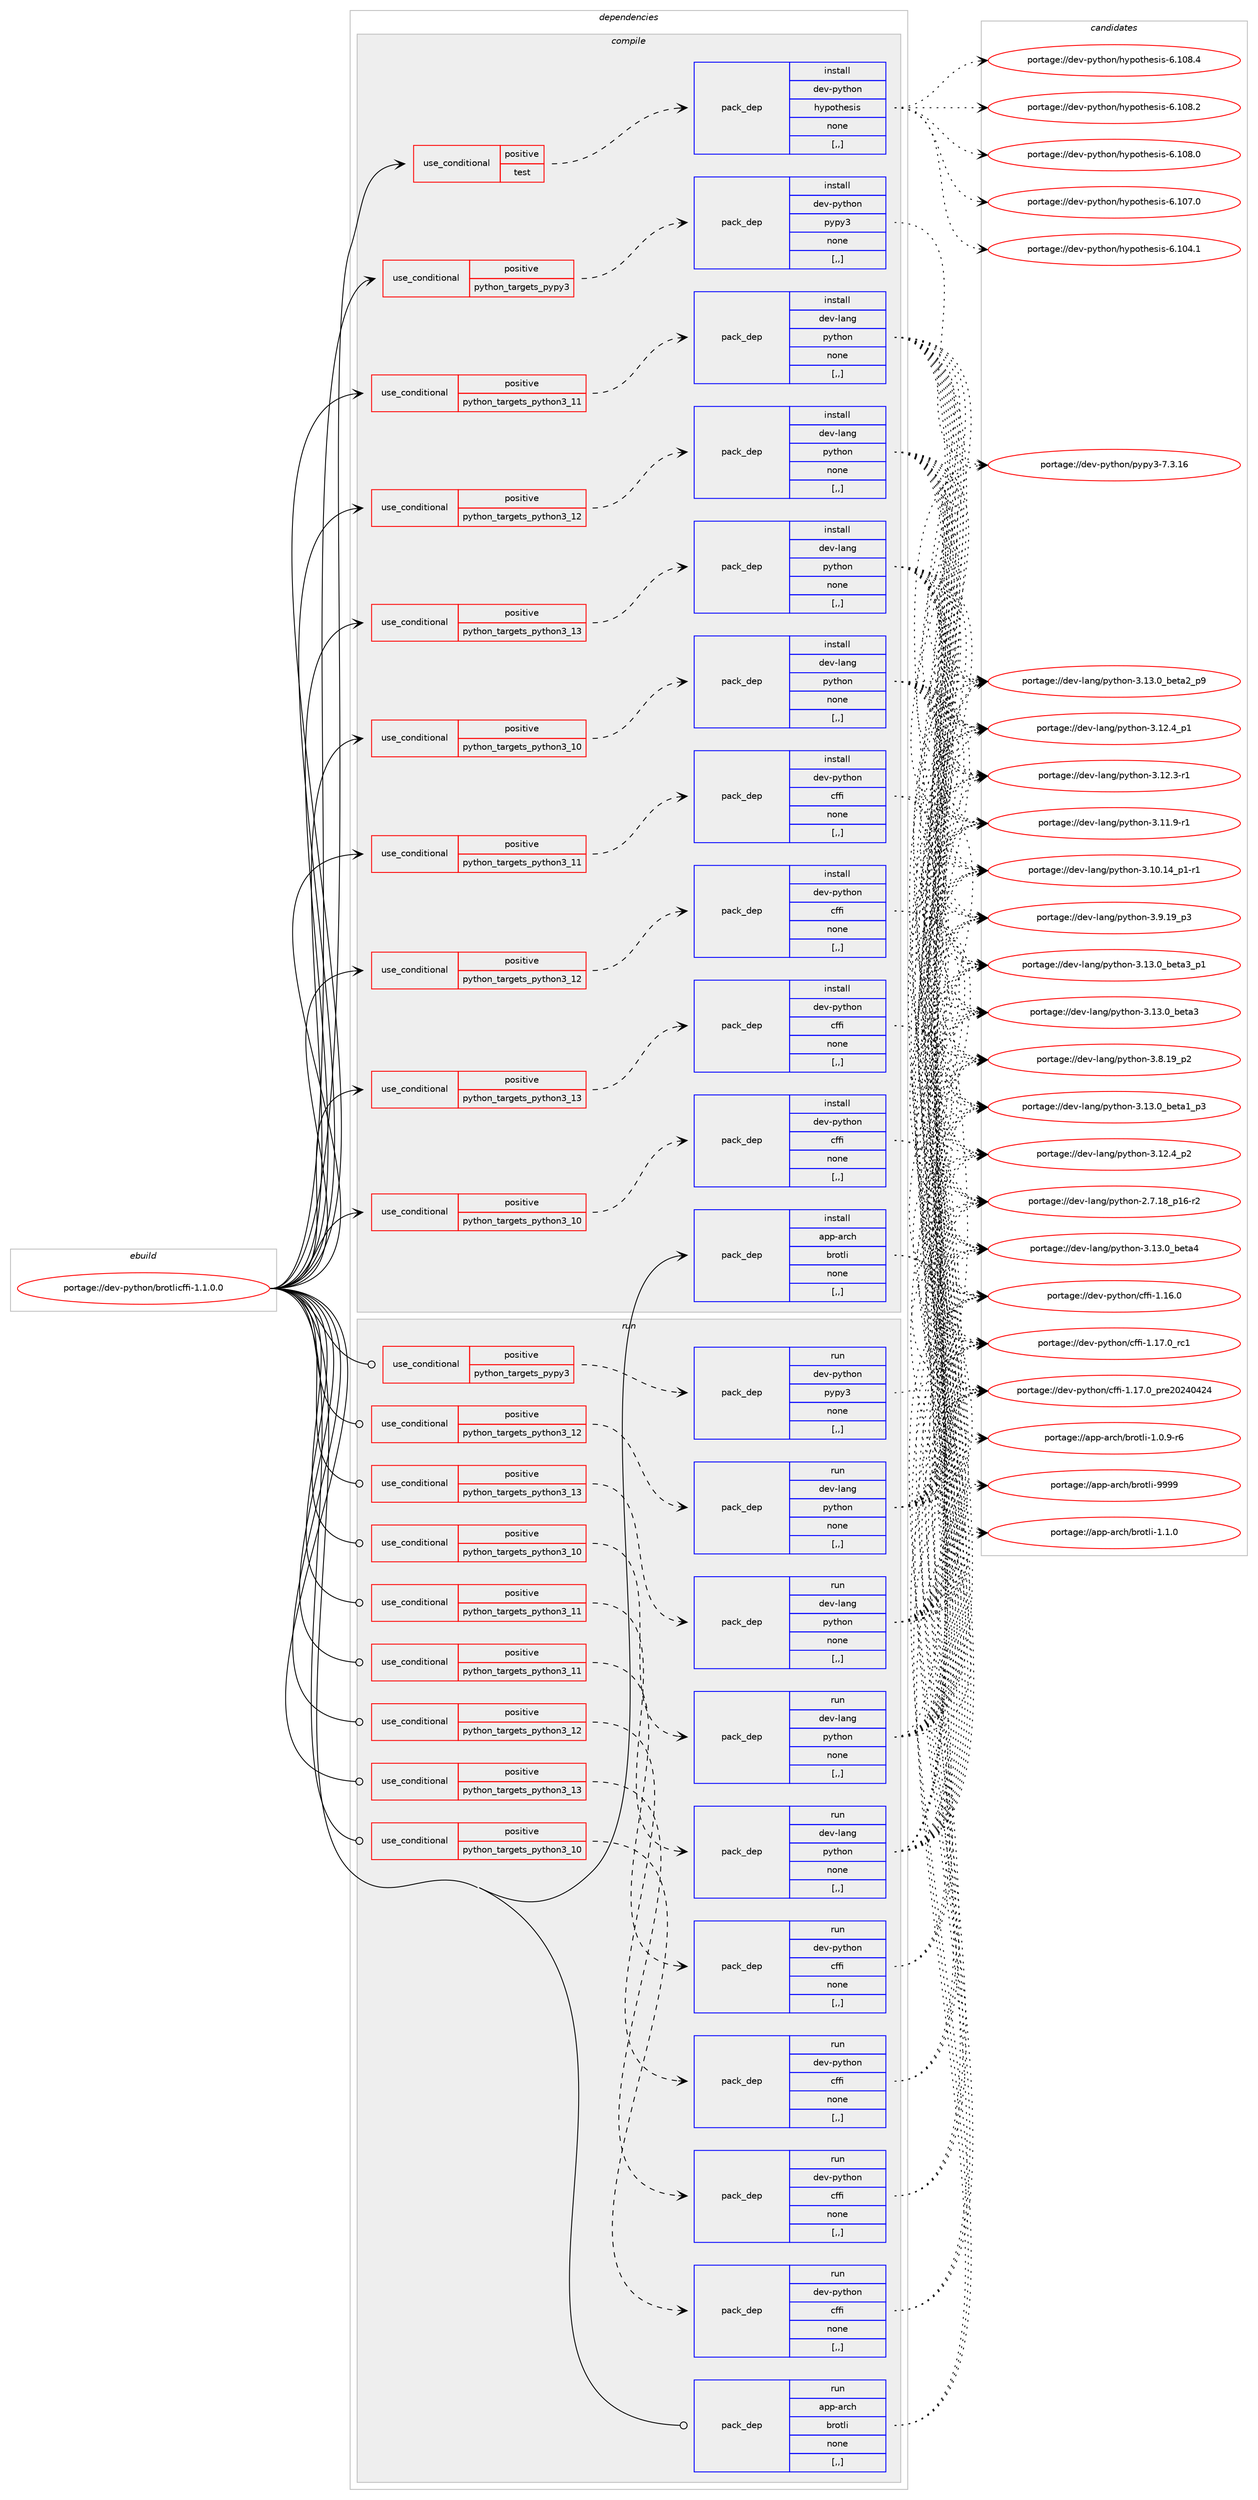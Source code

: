 digraph prolog {

# *************
# Graph options
# *************

newrank=true;
concentrate=true;
compound=true;
graph [rankdir=LR,fontname=Helvetica,fontsize=10,ranksep=1.5];#, ranksep=2.5, nodesep=0.2];
edge  [arrowhead=vee];
node  [fontname=Helvetica,fontsize=10];

# **********
# The ebuild
# **********

subgraph cluster_leftcol {
color=gray;
label=<<i>ebuild</i>>;
id [label="portage://dev-python/brotlicffi-1.1.0.0", color=red, width=4, href="../dev-python/brotlicffi-1.1.0.0.svg"];
}

# ****************
# The dependencies
# ****************

subgraph cluster_midcol {
color=gray;
label=<<i>dependencies</i>>;
subgraph cluster_compile {
fillcolor="#eeeeee";
style=filled;
label=<<i>compile</i>>;
subgraph cond31658 {
dependency143609 [label=<<TABLE BORDER="0" CELLBORDER="1" CELLSPACING="0" CELLPADDING="4"><TR><TD ROWSPAN="3" CELLPADDING="10">use_conditional</TD></TR><TR><TD>positive</TD></TR><TR><TD>python_targets_pypy3</TD></TR></TABLE>>, shape=none, color=red];
subgraph pack110704 {
dependency143610 [label=<<TABLE BORDER="0" CELLBORDER="1" CELLSPACING="0" CELLPADDING="4" WIDTH="220"><TR><TD ROWSPAN="6" CELLPADDING="30">pack_dep</TD></TR><TR><TD WIDTH="110">install</TD></TR><TR><TD>dev-python</TD></TR><TR><TD>pypy3</TD></TR><TR><TD>none</TD></TR><TR><TD>[,,]</TD></TR></TABLE>>, shape=none, color=blue];
}
dependency143609:e -> dependency143610:w [weight=20,style="dashed",arrowhead="vee"];
}
id:e -> dependency143609:w [weight=20,style="solid",arrowhead="vee"];
subgraph cond31659 {
dependency143611 [label=<<TABLE BORDER="0" CELLBORDER="1" CELLSPACING="0" CELLPADDING="4"><TR><TD ROWSPAN="3" CELLPADDING="10">use_conditional</TD></TR><TR><TD>positive</TD></TR><TR><TD>python_targets_python3_10</TD></TR></TABLE>>, shape=none, color=red];
subgraph pack110705 {
dependency143612 [label=<<TABLE BORDER="0" CELLBORDER="1" CELLSPACING="0" CELLPADDING="4" WIDTH="220"><TR><TD ROWSPAN="6" CELLPADDING="30">pack_dep</TD></TR><TR><TD WIDTH="110">install</TD></TR><TR><TD>dev-lang</TD></TR><TR><TD>python</TD></TR><TR><TD>none</TD></TR><TR><TD>[,,]</TD></TR></TABLE>>, shape=none, color=blue];
}
dependency143611:e -> dependency143612:w [weight=20,style="dashed",arrowhead="vee"];
}
id:e -> dependency143611:w [weight=20,style="solid",arrowhead="vee"];
subgraph cond31660 {
dependency143613 [label=<<TABLE BORDER="0" CELLBORDER="1" CELLSPACING="0" CELLPADDING="4"><TR><TD ROWSPAN="3" CELLPADDING="10">use_conditional</TD></TR><TR><TD>positive</TD></TR><TR><TD>python_targets_python3_10</TD></TR></TABLE>>, shape=none, color=red];
subgraph pack110706 {
dependency143614 [label=<<TABLE BORDER="0" CELLBORDER="1" CELLSPACING="0" CELLPADDING="4" WIDTH="220"><TR><TD ROWSPAN="6" CELLPADDING="30">pack_dep</TD></TR><TR><TD WIDTH="110">install</TD></TR><TR><TD>dev-python</TD></TR><TR><TD>cffi</TD></TR><TR><TD>none</TD></TR><TR><TD>[,,]</TD></TR></TABLE>>, shape=none, color=blue];
}
dependency143613:e -> dependency143614:w [weight=20,style="dashed",arrowhead="vee"];
}
id:e -> dependency143613:w [weight=20,style="solid",arrowhead="vee"];
subgraph cond31661 {
dependency143615 [label=<<TABLE BORDER="0" CELLBORDER="1" CELLSPACING="0" CELLPADDING="4"><TR><TD ROWSPAN="3" CELLPADDING="10">use_conditional</TD></TR><TR><TD>positive</TD></TR><TR><TD>python_targets_python3_11</TD></TR></TABLE>>, shape=none, color=red];
subgraph pack110707 {
dependency143616 [label=<<TABLE BORDER="0" CELLBORDER="1" CELLSPACING="0" CELLPADDING="4" WIDTH="220"><TR><TD ROWSPAN="6" CELLPADDING="30">pack_dep</TD></TR><TR><TD WIDTH="110">install</TD></TR><TR><TD>dev-lang</TD></TR><TR><TD>python</TD></TR><TR><TD>none</TD></TR><TR><TD>[,,]</TD></TR></TABLE>>, shape=none, color=blue];
}
dependency143615:e -> dependency143616:w [weight=20,style="dashed",arrowhead="vee"];
}
id:e -> dependency143615:w [weight=20,style="solid",arrowhead="vee"];
subgraph cond31662 {
dependency143617 [label=<<TABLE BORDER="0" CELLBORDER="1" CELLSPACING="0" CELLPADDING="4"><TR><TD ROWSPAN="3" CELLPADDING="10">use_conditional</TD></TR><TR><TD>positive</TD></TR><TR><TD>python_targets_python3_11</TD></TR></TABLE>>, shape=none, color=red];
subgraph pack110708 {
dependency143618 [label=<<TABLE BORDER="0" CELLBORDER="1" CELLSPACING="0" CELLPADDING="4" WIDTH="220"><TR><TD ROWSPAN="6" CELLPADDING="30">pack_dep</TD></TR><TR><TD WIDTH="110">install</TD></TR><TR><TD>dev-python</TD></TR><TR><TD>cffi</TD></TR><TR><TD>none</TD></TR><TR><TD>[,,]</TD></TR></TABLE>>, shape=none, color=blue];
}
dependency143617:e -> dependency143618:w [weight=20,style="dashed",arrowhead="vee"];
}
id:e -> dependency143617:w [weight=20,style="solid",arrowhead="vee"];
subgraph cond31663 {
dependency143619 [label=<<TABLE BORDER="0" CELLBORDER="1" CELLSPACING="0" CELLPADDING="4"><TR><TD ROWSPAN="3" CELLPADDING="10">use_conditional</TD></TR><TR><TD>positive</TD></TR><TR><TD>python_targets_python3_12</TD></TR></TABLE>>, shape=none, color=red];
subgraph pack110709 {
dependency143620 [label=<<TABLE BORDER="0" CELLBORDER="1" CELLSPACING="0" CELLPADDING="4" WIDTH="220"><TR><TD ROWSPAN="6" CELLPADDING="30">pack_dep</TD></TR><TR><TD WIDTH="110">install</TD></TR><TR><TD>dev-lang</TD></TR><TR><TD>python</TD></TR><TR><TD>none</TD></TR><TR><TD>[,,]</TD></TR></TABLE>>, shape=none, color=blue];
}
dependency143619:e -> dependency143620:w [weight=20,style="dashed",arrowhead="vee"];
}
id:e -> dependency143619:w [weight=20,style="solid",arrowhead="vee"];
subgraph cond31664 {
dependency143621 [label=<<TABLE BORDER="0" CELLBORDER="1" CELLSPACING="0" CELLPADDING="4"><TR><TD ROWSPAN="3" CELLPADDING="10">use_conditional</TD></TR><TR><TD>positive</TD></TR><TR><TD>python_targets_python3_12</TD></TR></TABLE>>, shape=none, color=red];
subgraph pack110710 {
dependency143622 [label=<<TABLE BORDER="0" CELLBORDER="1" CELLSPACING="0" CELLPADDING="4" WIDTH="220"><TR><TD ROWSPAN="6" CELLPADDING="30">pack_dep</TD></TR><TR><TD WIDTH="110">install</TD></TR><TR><TD>dev-python</TD></TR><TR><TD>cffi</TD></TR><TR><TD>none</TD></TR><TR><TD>[,,]</TD></TR></TABLE>>, shape=none, color=blue];
}
dependency143621:e -> dependency143622:w [weight=20,style="dashed",arrowhead="vee"];
}
id:e -> dependency143621:w [weight=20,style="solid",arrowhead="vee"];
subgraph cond31665 {
dependency143623 [label=<<TABLE BORDER="0" CELLBORDER="1" CELLSPACING="0" CELLPADDING="4"><TR><TD ROWSPAN="3" CELLPADDING="10">use_conditional</TD></TR><TR><TD>positive</TD></TR><TR><TD>python_targets_python3_13</TD></TR></TABLE>>, shape=none, color=red];
subgraph pack110711 {
dependency143624 [label=<<TABLE BORDER="0" CELLBORDER="1" CELLSPACING="0" CELLPADDING="4" WIDTH="220"><TR><TD ROWSPAN="6" CELLPADDING="30">pack_dep</TD></TR><TR><TD WIDTH="110">install</TD></TR><TR><TD>dev-lang</TD></TR><TR><TD>python</TD></TR><TR><TD>none</TD></TR><TR><TD>[,,]</TD></TR></TABLE>>, shape=none, color=blue];
}
dependency143623:e -> dependency143624:w [weight=20,style="dashed",arrowhead="vee"];
}
id:e -> dependency143623:w [weight=20,style="solid",arrowhead="vee"];
subgraph cond31666 {
dependency143625 [label=<<TABLE BORDER="0" CELLBORDER="1" CELLSPACING="0" CELLPADDING="4"><TR><TD ROWSPAN="3" CELLPADDING="10">use_conditional</TD></TR><TR><TD>positive</TD></TR><TR><TD>python_targets_python3_13</TD></TR></TABLE>>, shape=none, color=red];
subgraph pack110712 {
dependency143626 [label=<<TABLE BORDER="0" CELLBORDER="1" CELLSPACING="0" CELLPADDING="4" WIDTH="220"><TR><TD ROWSPAN="6" CELLPADDING="30">pack_dep</TD></TR><TR><TD WIDTH="110">install</TD></TR><TR><TD>dev-python</TD></TR><TR><TD>cffi</TD></TR><TR><TD>none</TD></TR><TR><TD>[,,]</TD></TR></TABLE>>, shape=none, color=blue];
}
dependency143625:e -> dependency143626:w [weight=20,style="dashed",arrowhead="vee"];
}
id:e -> dependency143625:w [weight=20,style="solid",arrowhead="vee"];
subgraph cond31667 {
dependency143627 [label=<<TABLE BORDER="0" CELLBORDER="1" CELLSPACING="0" CELLPADDING="4"><TR><TD ROWSPAN="3" CELLPADDING="10">use_conditional</TD></TR><TR><TD>positive</TD></TR><TR><TD>test</TD></TR></TABLE>>, shape=none, color=red];
subgraph pack110713 {
dependency143628 [label=<<TABLE BORDER="0" CELLBORDER="1" CELLSPACING="0" CELLPADDING="4" WIDTH="220"><TR><TD ROWSPAN="6" CELLPADDING="30">pack_dep</TD></TR><TR><TD WIDTH="110">install</TD></TR><TR><TD>dev-python</TD></TR><TR><TD>hypothesis</TD></TR><TR><TD>none</TD></TR><TR><TD>[,,]</TD></TR></TABLE>>, shape=none, color=blue];
}
dependency143627:e -> dependency143628:w [weight=20,style="dashed",arrowhead="vee"];
}
id:e -> dependency143627:w [weight=20,style="solid",arrowhead="vee"];
subgraph pack110714 {
dependency143629 [label=<<TABLE BORDER="0" CELLBORDER="1" CELLSPACING="0" CELLPADDING="4" WIDTH="220"><TR><TD ROWSPAN="6" CELLPADDING="30">pack_dep</TD></TR><TR><TD WIDTH="110">install</TD></TR><TR><TD>app-arch</TD></TR><TR><TD>brotli</TD></TR><TR><TD>none</TD></TR><TR><TD>[,,]</TD></TR></TABLE>>, shape=none, color=blue];
}
id:e -> dependency143629:w [weight=20,style="solid",arrowhead="vee"];
}
subgraph cluster_compileandrun {
fillcolor="#eeeeee";
style=filled;
label=<<i>compile and run</i>>;
}
subgraph cluster_run {
fillcolor="#eeeeee";
style=filled;
label=<<i>run</i>>;
subgraph cond31668 {
dependency143630 [label=<<TABLE BORDER="0" CELLBORDER="1" CELLSPACING="0" CELLPADDING="4"><TR><TD ROWSPAN="3" CELLPADDING="10">use_conditional</TD></TR><TR><TD>positive</TD></TR><TR><TD>python_targets_pypy3</TD></TR></TABLE>>, shape=none, color=red];
subgraph pack110715 {
dependency143631 [label=<<TABLE BORDER="0" CELLBORDER="1" CELLSPACING="0" CELLPADDING="4" WIDTH="220"><TR><TD ROWSPAN="6" CELLPADDING="30">pack_dep</TD></TR><TR><TD WIDTH="110">run</TD></TR><TR><TD>dev-python</TD></TR><TR><TD>pypy3</TD></TR><TR><TD>none</TD></TR><TR><TD>[,,]</TD></TR></TABLE>>, shape=none, color=blue];
}
dependency143630:e -> dependency143631:w [weight=20,style="dashed",arrowhead="vee"];
}
id:e -> dependency143630:w [weight=20,style="solid",arrowhead="odot"];
subgraph cond31669 {
dependency143632 [label=<<TABLE BORDER="0" CELLBORDER="1" CELLSPACING="0" CELLPADDING="4"><TR><TD ROWSPAN="3" CELLPADDING="10">use_conditional</TD></TR><TR><TD>positive</TD></TR><TR><TD>python_targets_python3_10</TD></TR></TABLE>>, shape=none, color=red];
subgraph pack110716 {
dependency143633 [label=<<TABLE BORDER="0" CELLBORDER="1" CELLSPACING="0" CELLPADDING="4" WIDTH="220"><TR><TD ROWSPAN="6" CELLPADDING="30">pack_dep</TD></TR><TR><TD WIDTH="110">run</TD></TR><TR><TD>dev-lang</TD></TR><TR><TD>python</TD></TR><TR><TD>none</TD></TR><TR><TD>[,,]</TD></TR></TABLE>>, shape=none, color=blue];
}
dependency143632:e -> dependency143633:w [weight=20,style="dashed",arrowhead="vee"];
}
id:e -> dependency143632:w [weight=20,style="solid",arrowhead="odot"];
subgraph cond31670 {
dependency143634 [label=<<TABLE BORDER="0" CELLBORDER="1" CELLSPACING="0" CELLPADDING="4"><TR><TD ROWSPAN="3" CELLPADDING="10">use_conditional</TD></TR><TR><TD>positive</TD></TR><TR><TD>python_targets_python3_10</TD></TR></TABLE>>, shape=none, color=red];
subgraph pack110717 {
dependency143635 [label=<<TABLE BORDER="0" CELLBORDER="1" CELLSPACING="0" CELLPADDING="4" WIDTH="220"><TR><TD ROWSPAN="6" CELLPADDING="30">pack_dep</TD></TR><TR><TD WIDTH="110">run</TD></TR><TR><TD>dev-python</TD></TR><TR><TD>cffi</TD></TR><TR><TD>none</TD></TR><TR><TD>[,,]</TD></TR></TABLE>>, shape=none, color=blue];
}
dependency143634:e -> dependency143635:w [weight=20,style="dashed",arrowhead="vee"];
}
id:e -> dependency143634:w [weight=20,style="solid",arrowhead="odot"];
subgraph cond31671 {
dependency143636 [label=<<TABLE BORDER="0" CELLBORDER="1" CELLSPACING="0" CELLPADDING="4"><TR><TD ROWSPAN="3" CELLPADDING="10">use_conditional</TD></TR><TR><TD>positive</TD></TR><TR><TD>python_targets_python3_11</TD></TR></TABLE>>, shape=none, color=red];
subgraph pack110718 {
dependency143637 [label=<<TABLE BORDER="0" CELLBORDER="1" CELLSPACING="0" CELLPADDING="4" WIDTH="220"><TR><TD ROWSPAN="6" CELLPADDING="30">pack_dep</TD></TR><TR><TD WIDTH="110">run</TD></TR><TR><TD>dev-lang</TD></TR><TR><TD>python</TD></TR><TR><TD>none</TD></TR><TR><TD>[,,]</TD></TR></TABLE>>, shape=none, color=blue];
}
dependency143636:e -> dependency143637:w [weight=20,style="dashed",arrowhead="vee"];
}
id:e -> dependency143636:w [weight=20,style="solid",arrowhead="odot"];
subgraph cond31672 {
dependency143638 [label=<<TABLE BORDER="0" CELLBORDER="1" CELLSPACING="0" CELLPADDING="4"><TR><TD ROWSPAN="3" CELLPADDING="10">use_conditional</TD></TR><TR><TD>positive</TD></TR><TR><TD>python_targets_python3_11</TD></TR></TABLE>>, shape=none, color=red];
subgraph pack110719 {
dependency143639 [label=<<TABLE BORDER="0" CELLBORDER="1" CELLSPACING="0" CELLPADDING="4" WIDTH="220"><TR><TD ROWSPAN="6" CELLPADDING="30">pack_dep</TD></TR><TR><TD WIDTH="110">run</TD></TR><TR><TD>dev-python</TD></TR><TR><TD>cffi</TD></TR><TR><TD>none</TD></TR><TR><TD>[,,]</TD></TR></TABLE>>, shape=none, color=blue];
}
dependency143638:e -> dependency143639:w [weight=20,style="dashed",arrowhead="vee"];
}
id:e -> dependency143638:w [weight=20,style="solid",arrowhead="odot"];
subgraph cond31673 {
dependency143640 [label=<<TABLE BORDER="0" CELLBORDER="1" CELLSPACING="0" CELLPADDING="4"><TR><TD ROWSPAN="3" CELLPADDING="10">use_conditional</TD></TR><TR><TD>positive</TD></TR><TR><TD>python_targets_python3_12</TD></TR></TABLE>>, shape=none, color=red];
subgraph pack110720 {
dependency143641 [label=<<TABLE BORDER="0" CELLBORDER="1" CELLSPACING="0" CELLPADDING="4" WIDTH="220"><TR><TD ROWSPAN="6" CELLPADDING="30">pack_dep</TD></TR><TR><TD WIDTH="110">run</TD></TR><TR><TD>dev-lang</TD></TR><TR><TD>python</TD></TR><TR><TD>none</TD></TR><TR><TD>[,,]</TD></TR></TABLE>>, shape=none, color=blue];
}
dependency143640:e -> dependency143641:w [weight=20,style="dashed",arrowhead="vee"];
}
id:e -> dependency143640:w [weight=20,style="solid",arrowhead="odot"];
subgraph cond31674 {
dependency143642 [label=<<TABLE BORDER="0" CELLBORDER="1" CELLSPACING="0" CELLPADDING="4"><TR><TD ROWSPAN="3" CELLPADDING="10">use_conditional</TD></TR><TR><TD>positive</TD></TR><TR><TD>python_targets_python3_12</TD></TR></TABLE>>, shape=none, color=red];
subgraph pack110721 {
dependency143643 [label=<<TABLE BORDER="0" CELLBORDER="1" CELLSPACING="0" CELLPADDING="4" WIDTH="220"><TR><TD ROWSPAN="6" CELLPADDING="30">pack_dep</TD></TR><TR><TD WIDTH="110">run</TD></TR><TR><TD>dev-python</TD></TR><TR><TD>cffi</TD></TR><TR><TD>none</TD></TR><TR><TD>[,,]</TD></TR></TABLE>>, shape=none, color=blue];
}
dependency143642:e -> dependency143643:w [weight=20,style="dashed",arrowhead="vee"];
}
id:e -> dependency143642:w [weight=20,style="solid",arrowhead="odot"];
subgraph cond31675 {
dependency143644 [label=<<TABLE BORDER="0" CELLBORDER="1" CELLSPACING="0" CELLPADDING="4"><TR><TD ROWSPAN="3" CELLPADDING="10">use_conditional</TD></TR><TR><TD>positive</TD></TR><TR><TD>python_targets_python3_13</TD></TR></TABLE>>, shape=none, color=red];
subgraph pack110722 {
dependency143645 [label=<<TABLE BORDER="0" CELLBORDER="1" CELLSPACING="0" CELLPADDING="4" WIDTH="220"><TR><TD ROWSPAN="6" CELLPADDING="30">pack_dep</TD></TR><TR><TD WIDTH="110">run</TD></TR><TR><TD>dev-lang</TD></TR><TR><TD>python</TD></TR><TR><TD>none</TD></TR><TR><TD>[,,]</TD></TR></TABLE>>, shape=none, color=blue];
}
dependency143644:e -> dependency143645:w [weight=20,style="dashed",arrowhead="vee"];
}
id:e -> dependency143644:w [weight=20,style="solid",arrowhead="odot"];
subgraph cond31676 {
dependency143646 [label=<<TABLE BORDER="0" CELLBORDER="1" CELLSPACING="0" CELLPADDING="4"><TR><TD ROWSPAN="3" CELLPADDING="10">use_conditional</TD></TR><TR><TD>positive</TD></TR><TR><TD>python_targets_python3_13</TD></TR></TABLE>>, shape=none, color=red];
subgraph pack110723 {
dependency143647 [label=<<TABLE BORDER="0" CELLBORDER="1" CELLSPACING="0" CELLPADDING="4" WIDTH="220"><TR><TD ROWSPAN="6" CELLPADDING="30">pack_dep</TD></TR><TR><TD WIDTH="110">run</TD></TR><TR><TD>dev-python</TD></TR><TR><TD>cffi</TD></TR><TR><TD>none</TD></TR><TR><TD>[,,]</TD></TR></TABLE>>, shape=none, color=blue];
}
dependency143646:e -> dependency143647:w [weight=20,style="dashed",arrowhead="vee"];
}
id:e -> dependency143646:w [weight=20,style="solid",arrowhead="odot"];
subgraph pack110724 {
dependency143648 [label=<<TABLE BORDER="0" CELLBORDER="1" CELLSPACING="0" CELLPADDING="4" WIDTH="220"><TR><TD ROWSPAN="6" CELLPADDING="30">pack_dep</TD></TR><TR><TD WIDTH="110">run</TD></TR><TR><TD>app-arch</TD></TR><TR><TD>brotli</TD></TR><TR><TD>none</TD></TR><TR><TD>[,,]</TD></TR></TABLE>>, shape=none, color=blue];
}
id:e -> dependency143648:w [weight=20,style="solid",arrowhead="odot"];
}
}

# **************
# The candidates
# **************

subgraph cluster_choices {
rank=same;
color=gray;
label=<<i>candidates</i>>;

subgraph choice110704 {
color=black;
nodesep=1;
choice10010111845112121116104111110471121211121215145554651464954 [label="portage://dev-python/pypy3-7.3.16", color=red, width=4,href="../dev-python/pypy3-7.3.16.svg"];
dependency143610:e -> choice10010111845112121116104111110471121211121215145554651464954:w [style=dotted,weight="100"];
}
subgraph choice110705 {
color=black;
nodesep=1;
choice1001011184510897110103471121211161041111104551464951464895981011169752 [label="portage://dev-lang/python-3.13.0_beta4", color=red, width=4,href="../dev-lang/python-3.13.0_beta4.svg"];
choice10010111845108971101034711212111610411111045514649514648959810111697519511249 [label="portage://dev-lang/python-3.13.0_beta3_p1", color=red, width=4,href="../dev-lang/python-3.13.0_beta3_p1.svg"];
choice1001011184510897110103471121211161041111104551464951464895981011169751 [label="portage://dev-lang/python-3.13.0_beta3", color=red, width=4,href="../dev-lang/python-3.13.0_beta3.svg"];
choice10010111845108971101034711212111610411111045514649514648959810111697509511257 [label="portage://dev-lang/python-3.13.0_beta2_p9", color=red, width=4,href="../dev-lang/python-3.13.0_beta2_p9.svg"];
choice10010111845108971101034711212111610411111045514649514648959810111697499511251 [label="portage://dev-lang/python-3.13.0_beta1_p3", color=red, width=4,href="../dev-lang/python-3.13.0_beta1_p3.svg"];
choice100101118451089711010347112121116104111110455146495046529511250 [label="portage://dev-lang/python-3.12.4_p2", color=red, width=4,href="../dev-lang/python-3.12.4_p2.svg"];
choice100101118451089711010347112121116104111110455146495046529511249 [label="portage://dev-lang/python-3.12.4_p1", color=red, width=4,href="../dev-lang/python-3.12.4_p1.svg"];
choice100101118451089711010347112121116104111110455146495046514511449 [label="portage://dev-lang/python-3.12.3-r1", color=red, width=4,href="../dev-lang/python-3.12.3-r1.svg"];
choice100101118451089711010347112121116104111110455146494946574511449 [label="portage://dev-lang/python-3.11.9-r1", color=red, width=4,href="../dev-lang/python-3.11.9-r1.svg"];
choice100101118451089711010347112121116104111110455146494846495295112494511449 [label="portage://dev-lang/python-3.10.14_p1-r1", color=red, width=4,href="../dev-lang/python-3.10.14_p1-r1.svg"];
choice100101118451089711010347112121116104111110455146574649579511251 [label="portage://dev-lang/python-3.9.19_p3", color=red, width=4,href="../dev-lang/python-3.9.19_p3.svg"];
choice100101118451089711010347112121116104111110455146564649579511250 [label="portage://dev-lang/python-3.8.19_p2", color=red, width=4,href="../dev-lang/python-3.8.19_p2.svg"];
choice100101118451089711010347112121116104111110455046554649569511249544511450 [label="portage://dev-lang/python-2.7.18_p16-r2", color=red, width=4,href="../dev-lang/python-2.7.18_p16-r2.svg"];
dependency143612:e -> choice1001011184510897110103471121211161041111104551464951464895981011169752:w [style=dotted,weight="100"];
dependency143612:e -> choice10010111845108971101034711212111610411111045514649514648959810111697519511249:w [style=dotted,weight="100"];
dependency143612:e -> choice1001011184510897110103471121211161041111104551464951464895981011169751:w [style=dotted,weight="100"];
dependency143612:e -> choice10010111845108971101034711212111610411111045514649514648959810111697509511257:w [style=dotted,weight="100"];
dependency143612:e -> choice10010111845108971101034711212111610411111045514649514648959810111697499511251:w [style=dotted,weight="100"];
dependency143612:e -> choice100101118451089711010347112121116104111110455146495046529511250:w [style=dotted,weight="100"];
dependency143612:e -> choice100101118451089711010347112121116104111110455146495046529511249:w [style=dotted,weight="100"];
dependency143612:e -> choice100101118451089711010347112121116104111110455146495046514511449:w [style=dotted,weight="100"];
dependency143612:e -> choice100101118451089711010347112121116104111110455146494946574511449:w [style=dotted,weight="100"];
dependency143612:e -> choice100101118451089711010347112121116104111110455146494846495295112494511449:w [style=dotted,weight="100"];
dependency143612:e -> choice100101118451089711010347112121116104111110455146574649579511251:w [style=dotted,weight="100"];
dependency143612:e -> choice100101118451089711010347112121116104111110455146564649579511250:w [style=dotted,weight="100"];
dependency143612:e -> choice100101118451089711010347112121116104111110455046554649569511249544511450:w [style=dotted,weight="100"];
}
subgraph choice110706 {
color=black;
nodesep=1;
choice10010111845112121116104111110479910210210545494649554648951149949 [label="portage://dev-python/cffi-1.17.0_rc1", color=red, width=4,href="../dev-python/cffi-1.17.0_rc1.svg"];
choice10010111845112121116104111110479910210210545494649554648951121141015048505248525052 [label="portage://dev-python/cffi-1.17.0_pre20240424", color=red, width=4,href="../dev-python/cffi-1.17.0_pre20240424.svg"];
choice10010111845112121116104111110479910210210545494649544648 [label="portage://dev-python/cffi-1.16.0", color=red, width=4,href="../dev-python/cffi-1.16.0.svg"];
dependency143614:e -> choice10010111845112121116104111110479910210210545494649554648951149949:w [style=dotted,weight="100"];
dependency143614:e -> choice10010111845112121116104111110479910210210545494649554648951121141015048505248525052:w [style=dotted,weight="100"];
dependency143614:e -> choice10010111845112121116104111110479910210210545494649544648:w [style=dotted,weight="100"];
}
subgraph choice110707 {
color=black;
nodesep=1;
choice1001011184510897110103471121211161041111104551464951464895981011169752 [label="portage://dev-lang/python-3.13.0_beta4", color=red, width=4,href="../dev-lang/python-3.13.0_beta4.svg"];
choice10010111845108971101034711212111610411111045514649514648959810111697519511249 [label="portage://dev-lang/python-3.13.0_beta3_p1", color=red, width=4,href="../dev-lang/python-3.13.0_beta3_p1.svg"];
choice1001011184510897110103471121211161041111104551464951464895981011169751 [label="portage://dev-lang/python-3.13.0_beta3", color=red, width=4,href="../dev-lang/python-3.13.0_beta3.svg"];
choice10010111845108971101034711212111610411111045514649514648959810111697509511257 [label="portage://dev-lang/python-3.13.0_beta2_p9", color=red, width=4,href="../dev-lang/python-3.13.0_beta2_p9.svg"];
choice10010111845108971101034711212111610411111045514649514648959810111697499511251 [label="portage://dev-lang/python-3.13.0_beta1_p3", color=red, width=4,href="../dev-lang/python-3.13.0_beta1_p3.svg"];
choice100101118451089711010347112121116104111110455146495046529511250 [label="portage://dev-lang/python-3.12.4_p2", color=red, width=4,href="../dev-lang/python-3.12.4_p2.svg"];
choice100101118451089711010347112121116104111110455146495046529511249 [label="portage://dev-lang/python-3.12.4_p1", color=red, width=4,href="../dev-lang/python-3.12.4_p1.svg"];
choice100101118451089711010347112121116104111110455146495046514511449 [label="portage://dev-lang/python-3.12.3-r1", color=red, width=4,href="../dev-lang/python-3.12.3-r1.svg"];
choice100101118451089711010347112121116104111110455146494946574511449 [label="portage://dev-lang/python-3.11.9-r1", color=red, width=4,href="../dev-lang/python-3.11.9-r1.svg"];
choice100101118451089711010347112121116104111110455146494846495295112494511449 [label="portage://dev-lang/python-3.10.14_p1-r1", color=red, width=4,href="../dev-lang/python-3.10.14_p1-r1.svg"];
choice100101118451089711010347112121116104111110455146574649579511251 [label="portage://dev-lang/python-3.9.19_p3", color=red, width=4,href="../dev-lang/python-3.9.19_p3.svg"];
choice100101118451089711010347112121116104111110455146564649579511250 [label="portage://dev-lang/python-3.8.19_p2", color=red, width=4,href="../dev-lang/python-3.8.19_p2.svg"];
choice100101118451089711010347112121116104111110455046554649569511249544511450 [label="portage://dev-lang/python-2.7.18_p16-r2", color=red, width=4,href="../dev-lang/python-2.7.18_p16-r2.svg"];
dependency143616:e -> choice1001011184510897110103471121211161041111104551464951464895981011169752:w [style=dotted,weight="100"];
dependency143616:e -> choice10010111845108971101034711212111610411111045514649514648959810111697519511249:w [style=dotted,weight="100"];
dependency143616:e -> choice1001011184510897110103471121211161041111104551464951464895981011169751:w [style=dotted,weight="100"];
dependency143616:e -> choice10010111845108971101034711212111610411111045514649514648959810111697509511257:w [style=dotted,weight="100"];
dependency143616:e -> choice10010111845108971101034711212111610411111045514649514648959810111697499511251:w [style=dotted,weight="100"];
dependency143616:e -> choice100101118451089711010347112121116104111110455146495046529511250:w [style=dotted,weight="100"];
dependency143616:e -> choice100101118451089711010347112121116104111110455146495046529511249:w [style=dotted,weight="100"];
dependency143616:e -> choice100101118451089711010347112121116104111110455146495046514511449:w [style=dotted,weight="100"];
dependency143616:e -> choice100101118451089711010347112121116104111110455146494946574511449:w [style=dotted,weight="100"];
dependency143616:e -> choice100101118451089711010347112121116104111110455146494846495295112494511449:w [style=dotted,weight="100"];
dependency143616:e -> choice100101118451089711010347112121116104111110455146574649579511251:w [style=dotted,weight="100"];
dependency143616:e -> choice100101118451089711010347112121116104111110455146564649579511250:w [style=dotted,weight="100"];
dependency143616:e -> choice100101118451089711010347112121116104111110455046554649569511249544511450:w [style=dotted,weight="100"];
}
subgraph choice110708 {
color=black;
nodesep=1;
choice10010111845112121116104111110479910210210545494649554648951149949 [label="portage://dev-python/cffi-1.17.0_rc1", color=red, width=4,href="../dev-python/cffi-1.17.0_rc1.svg"];
choice10010111845112121116104111110479910210210545494649554648951121141015048505248525052 [label="portage://dev-python/cffi-1.17.0_pre20240424", color=red, width=4,href="../dev-python/cffi-1.17.0_pre20240424.svg"];
choice10010111845112121116104111110479910210210545494649544648 [label="portage://dev-python/cffi-1.16.0", color=red, width=4,href="../dev-python/cffi-1.16.0.svg"];
dependency143618:e -> choice10010111845112121116104111110479910210210545494649554648951149949:w [style=dotted,weight="100"];
dependency143618:e -> choice10010111845112121116104111110479910210210545494649554648951121141015048505248525052:w [style=dotted,weight="100"];
dependency143618:e -> choice10010111845112121116104111110479910210210545494649544648:w [style=dotted,weight="100"];
}
subgraph choice110709 {
color=black;
nodesep=1;
choice1001011184510897110103471121211161041111104551464951464895981011169752 [label="portage://dev-lang/python-3.13.0_beta4", color=red, width=4,href="../dev-lang/python-3.13.0_beta4.svg"];
choice10010111845108971101034711212111610411111045514649514648959810111697519511249 [label="portage://dev-lang/python-3.13.0_beta3_p1", color=red, width=4,href="../dev-lang/python-3.13.0_beta3_p1.svg"];
choice1001011184510897110103471121211161041111104551464951464895981011169751 [label="portage://dev-lang/python-3.13.0_beta3", color=red, width=4,href="../dev-lang/python-3.13.0_beta3.svg"];
choice10010111845108971101034711212111610411111045514649514648959810111697509511257 [label="portage://dev-lang/python-3.13.0_beta2_p9", color=red, width=4,href="../dev-lang/python-3.13.0_beta2_p9.svg"];
choice10010111845108971101034711212111610411111045514649514648959810111697499511251 [label="portage://dev-lang/python-3.13.0_beta1_p3", color=red, width=4,href="../dev-lang/python-3.13.0_beta1_p3.svg"];
choice100101118451089711010347112121116104111110455146495046529511250 [label="portage://dev-lang/python-3.12.4_p2", color=red, width=4,href="../dev-lang/python-3.12.4_p2.svg"];
choice100101118451089711010347112121116104111110455146495046529511249 [label="portage://dev-lang/python-3.12.4_p1", color=red, width=4,href="../dev-lang/python-3.12.4_p1.svg"];
choice100101118451089711010347112121116104111110455146495046514511449 [label="portage://dev-lang/python-3.12.3-r1", color=red, width=4,href="../dev-lang/python-3.12.3-r1.svg"];
choice100101118451089711010347112121116104111110455146494946574511449 [label="portage://dev-lang/python-3.11.9-r1", color=red, width=4,href="../dev-lang/python-3.11.9-r1.svg"];
choice100101118451089711010347112121116104111110455146494846495295112494511449 [label="portage://dev-lang/python-3.10.14_p1-r1", color=red, width=4,href="../dev-lang/python-3.10.14_p1-r1.svg"];
choice100101118451089711010347112121116104111110455146574649579511251 [label="portage://dev-lang/python-3.9.19_p3", color=red, width=4,href="../dev-lang/python-3.9.19_p3.svg"];
choice100101118451089711010347112121116104111110455146564649579511250 [label="portage://dev-lang/python-3.8.19_p2", color=red, width=4,href="../dev-lang/python-3.8.19_p2.svg"];
choice100101118451089711010347112121116104111110455046554649569511249544511450 [label="portage://dev-lang/python-2.7.18_p16-r2", color=red, width=4,href="../dev-lang/python-2.7.18_p16-r2.svg"];
dependency143620:e -> choice1001011184510897110103471121211161041111104551464951464895981011169752:w [style=dotted,weight="100"];
dependency143620:e -> choice10010111845108971101034711212111610411111045514649514648959810111697519511249:w [style=dotted,weight="100"];
dependency143620:e -> choice1001011184510897110103471121211161041111104551464951464895981011169751:w [style=dotted,weight="100"];
dependency143620:e -> choice10010111845108971101034711212111610411111045514649514648959810111697509511257:w [style=dotted,weight="100"];
dependency143620:e -> choice10010111845108971101034711212111610411111045514649514648959810111697499511251:w [style=dotted,weight="100"];
dependency143620:e -> choice100101118451089711010347112121116104111110455146495046529511250:w [style=dotted,weight="100"];
dependency143620:e -> choice100101118451089711010347112121116104111110455146495046529511249:w [style=dotted,weight="100"];
dependency143620:e -> choice100101118451089711010347112121116104111110455146495046514511449:w [style=dotted,weight="100"];
dependency143620:e -> choice100101118451089711010347112121116104111110455146494946574511449:w [style=dotted,weight="100"];
dependency143620:e -> choice100101118451089711010347112121116104111110455146494846495295112494511449:w [style=dotted,weight="100"];
dependency143620:e -> choice100101118451089711010347112121116104111110455146574649579511251:w [style=dotted,weight="100"];
dependency143620:e -> choice100101118451089711010347112121116104111110455146564649579511250:w [style=dotted,weight="100"];
dependency143620:e -> choice100101118451089711010347112121116104111110455046554649569511249544511450:w [style=dotted,weight="100"];
}
subgraph choice110710 {
color=black;
nodesep=1;
choice10010111845112121116104111110479910210210545494649554648951149949 [label="portage://dev-python/cffi-1.17.0_rc1", color=red, width=4,href="../dev-python/cffi-1.17.0_rc1.svg"];
choice10010111845112121116104111110479910210210545494649554648951121141015048505248525052 [label="portage://dev-python/cffi-1.17.0_pre20240424", color=red, width=4,href="../dev-python/cffi-1.17.0_pre20240424.svg"];
choice10010111845112121116104111110479910210210545494649544648 [label="portage://dev-python/cffi-1.16.0", color=red, width=4,href="../dev-python/cffi-1.16.0.svg"];
dependency143622:e -> choice10010111845112121116104111110479910210210545494649554648951149949:w [style=dotted,weight="100"];
dependency143622:e -> choice10010111845112121116104111110479910210210545494649554648951121141015048505248525052:w [style=dotted,weight="100"];
dependency143622:e -> choice10010111845112121116104111110479910210210545494649544648:w [style=dotted,weight="100"];
}
subgraph choice110711 {
color=black;
nodesep=1;
choice1001011184510897110103471121211161041111104551464951464895981011169752 [label="portage://dev-lang/python-3.13.0_beta4", color=red, width=4,href="../dev-lang/python-3.13.0_beta4.svg"];
choice10010111845108971101034711212111610411111045514649514648959810111697519511249 [label="portage://dev-lang/python-3.13.0_beta3_p1", color=red, width=4,href="../dev-lang/python-3.13.0_beta3_p1.svg"];
choice1001011184510897110103471121211161041111104551464951464895981011169751 [label="portage://dev-lang/python-3.13.0_beta3", color=red, width=4,href="../dev-lang/python-3.13.0_beta3.svg"];
choice10010111845108971101034711212111610411111045514649514648959810111697509511257 [label="portage://dev-lang/python-3.13.0_beta2_p9", color=red, width=4,href="../dev-lang/python-3.13.0_beta2_p9.svg"];
choice10010111845108971101034711212111610411111045514649514648959810111697499511251 [label="portage://dev-lang/python-3.13.0_beta1_p3", color=red, width=4,href="../dev-lang/python-3.13.0_beta1_p3.svg"];
choice100101118451089711010347112121116104111110455146495046529511250 [label="portage://dev-lang/python-3.12.4_p2", color=red, width=4,href="../dev-lang/python-3.12.4_p2.svg"];
choice100101118451089711010347112121116104111110455146495046529511249 [label="portage://dev-lang/python-3.12.4_p1", color=red, width=4,href="../dev-lang/python-3.12.4_p1.svg"];
choice100101118451089711010347112121116104111110455146495046514511449 [label="portage://dev-lang/python-3.12.3-r1", color=red, width=4,href="../dev-lang/python-3.12.3-r1.svg"];
choice100101118451089711010347112121116104111110455146494946574511449 [label="portage://dev-lang/python-3.11.9-r1", color=red, width=4,href="../dev-lang/python-3.11.9-r1.svg"];
choice100101118451089711010347112121116104111110455146494846495295112494511449 [label="portage://dev-lang/python-3.10.14_p1-r1", color=red, width=4,href="../dev-lang/python-3.10.14_p1-r1.svg"];
choice100101118451089711010347112121116104111110455146574649579511251 [label="portage://dev-lang/python-3.9.19_p3", color=red, width=4,href="../dev-lang/python-3.9.19_p3.svg"];
choice100101118451089711010347112121116104111110455146564649579511250 [label="portage://dev-lang/python-3.8.19_p2", color=red, width=4,href="../dev-lang/python-3.8.19_p2.svg"];
choice100101118451089711010347112121116104111110455046554649569511249544511450 [label="portage://dev-lang/python-2.7.18_p16-r2", color=red, width=4,href="../dev-lang/python-2.7.18_p16-r2.svg"];
dependency143624:e -> choice1001011184510897110103471121211161041111104551464951464895981011169752:w [style=dotted,weight="100"];
dependency143624:e -> choice10010111845108971101034711212111610411111045514649514648959810111697519511249:w [style=dotted,weight="100"];
dependency143624:e -> choice1001011184510897110103471121211161041111104551464951464895981011169751:w [style=dotted,weight="100"];
dependency143624:e -> choice10010111845108971101034711212111610411111045514649514648959810111697509511257:w [style=dotted,weight="100"];
dependency143624:e -> choice10010111845108971101034711212111610411111045514649514648959810111697499511251:w [style=dotted,weight="100"];
dependency143624:e -> choice100101118451089711010347112121116104111110455146495046529511250:w [style=dotted,weight="100"];
dependency143624:e -> choice100101118451089711010347112121116104111110455146495046529511249:w [style=dotted,weight="100"];
dependency143624:e -> choice100101118451089711010347112121116104111110455146495046514511449:w [style=dotted,weight="100"];
dependency143624:e -> choice100101118451089711010347112121116104111110455146494946574511449:w [style=dotted,weight="100"];
dependency143624:e -> choice100101118451089711010347112121116104111110455146494846495295112494511449:w [style=dotted,weight="100"];
dependency143624:e -> choice100101118451089711010347112121116104111110455146574649579511251:w [style=dotted,weight="100"];
dependency143624:e -> choice100101118451089711010347112121116104111110455146564649579511250:w [style=dotted,weight="100"];
dependency143624:e -> choice100101118451089711010347112121116104111110455046554649569511249544511450:w [style=dotted,weight="100"];
}
subgraph choice110712 {
color=black;
nodesep=1;
choice10010111845112121116104111110479910210210545494649554648951149949 [label="portage://dev-python/cffi-1.17.0_rc1", color=red, width=4,href="../dev-python/cffi-1.17.0_rc1.svg"];
choice10010111845112121116104111110479910210210545494649554648951121141015048505248525052 [label="portage://dev-python/cffi-1.17.0_pre20240424", color=red, width=4,href="../dev-python/cffi-1.17.0_pre20240424.svg"];
choice10010111845112121116104111110479910210210545494649544648 [label="portage://dev-python/cffi-1.16.0", color=red, width=4,href="../dev-python/cffi-1.16.0.svg"];
dependency143626:e -> choice10010111845112121116104111110479910210210545494649554648951149949:w [style=dotted,weight="100"];
dependency143626:e -> choice10010111845112121116104111110479910210210545494649554648951121141015048505248525052:w [style=dotted,weight="100"];
dependency143626:e -> choice10010111845112121116104111110479910210210545494649544648:w [style=dotted,weight="100"];
}
subgraph choice110713 {
color=black;
nodesep=1;
choice10010111845112121116104111110471041211121111161041011151051154554464948564652 [label="portage://dev-python/hypothesis-6.108.4", color=red, width=4,href="../dev-python/hypothesis-6.108.4.svg"];
choice10010111845112121116104111110471041211121111161041011151051154554464948564650 [label="portage://dev-python/hypothesis-6.108.2", color=red, width=4,href="../dev-python/hypothesis-6.108.2.svg"];
choice10010111845112121116104111110471041211121111161041011151051154554464948564648 [label="portage://dev-python/hypothesis-6.108.0", color=red, width=4,href="../dev-python/hypothesis-6.108.0.svg"];
choice10010111845112121116104111110471041211121111161041011151051154554464948554648 [label="portage://dev-python/hypothesis-6.107.0", color=red, width=4,href="../dev-python/hypothesis-6.107.0.svg"];
choice10010111845112121116104111110471041211121111161041011151051154554464948524649 [label="portage://dev-python/hypothesis-6.104.1", color=red, width=4,href="../dev-python/hypothesis-6.104.1.svg"];
dependency143628:e -> choice10010111845112121116104111110471041211121111161041011151051154554464948564652:w [style=dotted,weight="100"];
dependency143628:e -> choice10010111845112121116104111110471041211121111161041011151051154554464948564650:w [style=dotted,weight="100"];
dependency143628:e -> choice10010111845112121116104111110471041211121111161041011151051154554464948564648:w [style=dotted,weight="100"];
dependency143628:e -> choice10010111845112121116104111110471041211121111161041011151051154554464948554648:w [style=dotted,weight="100"];
dependency143628:e -> choice10010111845112121116104111110471041211121111161041011151051154554464948524649:w [style=dotted,weight="100"];
}
subgraph choice110714 {
color=black;
nodesep=1;
choice9711211245971149910447981141111161081054557575757 [label="portage://app-arch/brotli-9999", color=red, width=4,href="../app-arch/brotli-9999.svg"];
choice971121124597114991044798114111116108105454946494648 [label="portage://app-arch/brotli-1.1.0", color=red, width=4,href="../app-arch/brotli-1.1.0.svg"];
choice9711211245971149910447981141111161081054549464846574511454 [label="portage://app-arch/brotli-1.0.9-r6", color=red, width=4,href="../app-arch/brotli-1.0.9-r6.svg"];
dependency143629:e -> choice9711211245971149910447981141111161081054557575757:w [style=dotted,weight="100"];
dependency143629:e -> choice971121124597114991044798114111116108105454946494648:w [style=dotted,weight="100"];
dependency143629:e -> choice9711211245971149910447981141111161081054549464846574511454:w [style=dotted,weight="100"];
}
subgraph choice110715 {
color=black;
nodesep=1;
choice10010111845112121116104111110471121211121215145554651464954 [label="portage://dev-python/pypy3-7.3.16", color=red, width=4,href="../dev-python/pypy3-7.3.16.svg"];
dependency143631:e -> choice10010111845112121116104111110471121211121215145554651464954:w [style=dotted,weight="100"];
}
subgraph choice110716 {
color=black;
nodesep=1;
choice1001011184510897110103471121211161041111104551464951464895981011169752 [label="portage://dev-lang/python-3.13.0_beta4", color=red, width=4,href="../dev-lang/python-3.13.0_beta4.svg"];
choice10010111845108971101034711212111610411111045514649514648959810111697519511249 [label="portage://dev-lang/python-3.13.0_beta3_p1", color=red, width=4,href="../dev-lang/python-3.13.0_beta3_p1.svg"];
choice1001011184510897110103471121211161041111104551464951464895981011169751 [label="portage://dev-lang/python-3.13.0_beta3", color=red, width=4,href="../dev-lang/python-3.13.0_beta3.svg"];
choice10010111845108971101034711212111610411111045514649514648959810111697509511257 [label="portage://dev-lang/python-3.13.0_beta2_p9", color=red, width=4,href="../dev-lang/python-3.13.0_beta2_p9.svg"];
choice10010111845108971101034711212111610411111045514649514648959810111697499511251 [label="portage://dev-lang/python-3.13.0_beta1_p3", color=red, width=4,href="../dev-lang/python-3.13.0_beta1_p3.svg"];
choice100101118451089711010347112121116104111110455146495046529511250 [label="portage://dev-lang/python-3.12.4_p2", color=red, width=4,href="../dev-lang/python-3.12.4_p2.svg"];
choice100101118451089711010347112121116104111110455146495046529511249 [label="portage://dev-lang/python-3.12.4_p1", color=red, width=4,href="../dev-lang/python-3.12.4_p1.svg"];
choice100101118451089711010347112121116104111110455146495046514511449 [label="portage://dev-lang/python-3.12.3-r1", color=red, width=4,href="../dev-lang/python-3.12.3-r1.svg"];
choice100101118451089711010347112121116104111110455146494946574511449 [label="portage://dev-lang/python-3.11.9-r1", color=red, width=4,href="../dev-lang/python-3.11.9-r1.svg"];
choice100101118451089711010347112121116104111110455146494846495295112494511449 [label="portage://dev-lang/python-3.10.14_p1-r1", color=red, width=4,href="../dev-lang/python-3.10.14_p1-r1.svg"];
choice100101118451089711010347112121116104111110455146574649579511251 [label="portage://dev-lang/python-3.9.19_p3", color=red, width=4,href="../dev-lang/python-3.9.19_p3.svg"];
choice100101118451089711010347112121116104111110455146564649579511250 [label="portage://dev-lang/python-3.8.19_p2", color=red, width=4,href="../dev-lang/python-3.8.19_p2.svg"];
choice100101118451089711010347112121116104111110455046554649569511249544511450 [label="portage://dev-lang/python-2.7.18_p16-r2", color=red, width=4,href="../dev-lang/python-2.7.18_p16-r2.svg"];
dependency143633:e -> choice1001011184510897110103471121211161041111104551464951464895981011169752:w [style=dotted,weight="100"];
dependency143633:e -> choice10010111845108971101034711212111610411111045514649514648959810111697519511249:w [style=dotted,weight="100"];
dependency143633:e -> choice1001011184510897110103471121211161041111104551464951464895981011169751:w [style=dotted,weight="100"];
dependency143633:e -> choice10010111845108971101034711212111610411111045514649514648959810111697509511257:w [style=dotted,weight="100"];
dependency143633:e -> choice10010111845108971101034711212111610411111045514649514648959810111697499511251:w [style=dotted,weight="100"];
dependency143633:e -> choice100101118451089711010347112121116104111110455146495046529511250:w [style=dotted,weight="100"];
dependency143633:e -> choice100101118451089711010347112121116104111110455146495046529511249:w [style=dotted,weight="100"];
dependency143633:e -> choice100101118451089711010347112121116104111110455146495046514511449:w [style=dotted,weight="100"];
dependency143633:e -> choice100101118451089711010347112121116104111110455146494946574511449:w [style=dotted,weight="100"];
dependency143633:e -> choice100101118451089711010347112121116104111110455146494846495295112494511449:w [style=dotted,weight="100"];
dependency143633:e -> choice100101118451089711010347112121116104111110455146574649579511251:w [style=dotted,weight="100"];
dependency143633:e -> choice100101118451089711010347112121116104111110455146564649579511250:w [style=dotted,weight="100"];
dependency143633:e -> choice100101118451089711010347112121116104111110455046554649569511249544511450:w [style=dotted,weight="100"];
}
subgraph choice110717 {
color=black;
nodesep=1;
choice10010111845112121116104111110479910210210545494649554648951149949 [label="portage://dev-python/cffi-1.17.0_rc1", color=red, width=4,href="../dev-python/cffi-1.17.0_rc1.svg"];
choice10010111845112121116104111110479910210210545494649554648951121141015048505248525052 [label="portage://dev-python/cffi-1.17.0_pre20240424", color=red, width=4,href="../dev-python/cffi-1.17.0_pre20240424.svg"];
choice10010111845112121116104111110479910210210545494649544648 [label="portage://dev-python/cffi-1.16.0", color=red, width=4,href="../dev-python/cffi-1.16.0.svg"];
dependency143635:e -> choice10010111845112121116104111110479910210210545494649554648951149949:w [style=dotted,weight="100"];
dependency143635:e -> choice10010111845112121116104111110479910210210545494649554648951121141015048505248525052:w [style=dotted,weight="100"];
dependency143635:e -> choice10010111845112121116104111110479910210210545494649544648:w [style=dotted,weight="100"];
}
subgraph choice110718 {
color=black;
nodesep=1;
choice1001011184510897110103471121211161041111104551464951464895981011169752 [label="portage://dev-lang/python-3.13.0_beta4", color=red, width=4,href="../dev-lang/python-3.13.0_beta4.svg"];
choice10010111845108971101034711212111610411111045514649514648959810111697519511249 [label="portage://dev-lang/python-3.13.0_beta3_p1", color=red, width=4,href="../dev-lang/python-3.13.0_beta3_p1.svg"];
choice1001011184510897110103471121211161041111104551464951464895981011169751 [label="portage://dev-lang/python-3.13.0_beta3", color=red, width=4,href="../dev-lang/python-3.13.0_beta3.svg"];
choice10010111845108971101034711212111610411111045514649514648959810111697509511257 [label="portage://dev-lang/python-3.13.0_beta2_p9", color=red, width=4,href="../dev-lang/python-3.13.0_beta2_p9.svg"];
choice10010111845108971101034711212111610411111045514649514648959810111697499511251 [label="portage://dev-lang/python-3.13.0_beta1_p3", color=red, width=4,href="../dev-lang/python-3.13.0_beta1_p3.svg"];
choice100101118451089711010347112121116104111110455146495046529511250 [label="portage://dev-lang/python-3.12.4_p2", color=red, width=4,href="../dev-lang/python-3.12.4_p2.svg"];
choice100101118451089711010347112121116104111110455146495046529511249 [label="portage://dev-lang/python-3.12.4_p1", color=red, width=4,href="../dev-lang/python-3.12.4_p1.svg"];
choice100101118451089711010347112121116104111110455146495046514511449 [label="portage://dev-lang/python-3.12.3-r1", color=red, width=4,href="../dev-lang/python-3.12.3-r1.svg"];
choice100101118451089711010347112121116104111110455146494946574511449 [label="portage://dev-lang/python-3.11.9-r1", color=red, width=4,href="../dev-lang/python-3.11.9-r1.svg"];
choice100101118451089711010347112121116104111110455146494846495295112494511449 [label="portage://dev-lang/python-3.10.14_p1-r1", color=red, width=4,href="../dev-lang/python-3.10.14_p1-r1.svg"];
choice100101118451089711010347112121116104111110455146574649579511251 [label="portage://dev-lang/python-3.9.19_p3", color=red, width=4,href="../dev-lang/python-3.9.19_p3.svg"];
choice100101118451089711010347112121116104111110455146564649579511250 [label="portage://dev-lang/python-3.8.19_p2", color=red, width=4,href="../dev-lang/python-3.8.19_p2.svg"];
choice100101118451089711010347112121116104111110455046554649569511249544511450 [label="portage://dev-lang/python-2.7.18_p16-r2", color=red, width=4,href="../dev-lang/python-2.7.18_p16-r2.svg"];
dependency143637:e -> choice1001011184510897110103471121211161041111104551464951464895981011169752:w [style=dotted,weight="100"];
dependency143637:e -> choice10010111845108971101034711212111610411111045514649514648959810111697519511249:w [style=dotted,weight="100"];
dependency143637:e -> choice1001011184510897110103471121211161041111104551464951464895981011169751:w [style=dotted,weight="100"];
dependency143637:e -> choice10010111845108971101034711212111610411111045514649514648959810111697509511257:w [style=dotted,weight="100"];
dependency143637:e -> choice10010111845108971101034711212111610411111045514649514648959810111697499511251:w [style=dotted,weight="100"];
dependency143637:e -> choice100101118451089711010347112121116104111110455146495046529511250:w [style=dotted,weight="100"];
dependency143637:e -> choice100101118451089711010347112121116104111110455146495046529511249:w [style=dotted,weight="100"];
dependency143637:e -> choice100101118451089711010347112121116104111110455146495046514511449:w [style=dotted,weight="100"];
dependency143637:e -> choice100101118451089711010347112121116104111110455146494946574511449:w [style=dotted,weight="100"];
dependency143637:e -> choice100101118451089711010347112121116104111110455146494846495295112494511449:w [style=dotted,weight="100"];
dependency143637:e -> choice100101118451089711010347112121116104111110455146574649579511251:w [style=dotted,weight="100"];
dependency143637:e -> choice100101118451089711010347112121116104111110455146564649579511250:w [style=dotted,weight="100"];
dependency143637:e -> choice100101118451089711010347112121116104111110455046554649569511249544511450:w [style=dotted,weight="100"];
}
subgraph choice110719 {
color=black;
nodesep=1;
choice10010111845112121116104111110479910210210545494649554648951149949 [label="portage://dev-python/cffi-1.17.0_rc1", color=red, width=4,href="../dev-python/cffi-1.17.0_rc1.svg"];
choice10010111845112121116104111110479910210210545494649554648951121141015048505248525052 [label="portage://dev-python/cffi-1.17.0_pre20240424", color=red, width=4,href="../dev-python/cffi-1.17.0_pre20240424.svg"];
choice10010111845112121116104111110479910210210545494649544648 [label="portage://dev-python/cffi-1.16.0", color=red, width=4,href="../dev-python/cffi-1.16.0.svg"];
dependency143639:e -> choice10010111845112121116104111110479910210210545494649554648951149949:w [style=dotted,weight="100"];
dependency143639:e -> choice10010111845112121116104111110479910210210545494649554648951121141015048505248525052:w [style=dotted,weight="100"];
dependency143639:e -> choice10010111845112121116104111110479910210210545494649544648:w [style=dotted,weight="100"];
}
subgraph choice110720 {
color=black;
nodesep=1;
choice1001011184510897110103471121211161041111104551464951464895981011169752 [label="portage://dev-lang/python-3.13.0_beta4", color=red, width=4,href="../dev-lang/python-3.13.0_beta4.svg"];
choice10010111845108971101034711212111610411111045514649514648959810111697519511249 [label="portage://dev-lang/python-3.13.0_beta3_p1", color=red, width=4,href="../dev-lang/python-3.13.0_beta3_p1.svg"];
choice1001011184510897110103471121211161041111104551464951464895981011169751 [label="portage://dev-lang/python-3.13.0_beta3", color=red, width=4,href="../dev-lang/python-3.13.0_beta3.svg"];
choice10010111845108971101034711212111610411111045514649514648959810111697509511257 [label="portage://dev-lang/python-3.13.0_beta2_p9", color=red, width=4,href="../dev-lang/python-3.13.0_beta2_p9.svg"];
choice10010111845108971101034711212111610411111045514649514648959810111697499511251 [label="portage://dev-lang/python-3.13.0_beta1_p3", color=red, width=4,href="../dev-lang/python-3.13.0_beta1_p3.svg"];
choice100101118451089711010347112121116104111110455146495046529511250 [label="portage://dev-lang/python-3.12.4_p2", color=red, width=4,href="../dev-lang/python-3.12.4_p2.svg"];
choice100101118451089711010347112121116104111110455146495046529511249 [label="portage://dev-lang/python-3.12.4_p1", color=red, width=4,href="../dev-lang/python-3.12.4_p1.svg"];
choice100101118451089711010347112121116104111110455146495046514511449 [label="portage://dev-lang/python-3.12.3-r1", color=red, width=4,href="../dev-lang/python-3.12.3-r1.svg"];
choice100101118451089711010347112121116104111110455146494946574511449 [label="portage://dev-lang/python-3.11.9-r1", color=red, width=4,href="../dev-lang/python-3.11.9-r1.svg"];
choice100101118451089711010347112121116104111110455146494846495295112494511449 [label="portage://dev-lang/python-3.10.14_p1-r1", color=red, width=4,href="../dev-lang/python-3.10.14_p1-r1.svg"];
choice100101118451089711010347112121116104111110455146574649579511251 [label="portage://dev-lang/python-3.9.19_p3", color=red, width=4,href="../dev-lang/python-3.9.19_p3.svg"];
choice100101118451089711010347112121116104111110455146564649579511250 [label="portage://dev-lang/python-3.8.19_p2", color=red, width=4,href="../dev-lang/python-3.8.19_p2.svg"];
choice100101118451089711010347112121116104111110455046554649569511249544511450 [label="portage://dev-lang/python-2.7.18_p16-r2", color=red, width=4,href="../dev-lang/python-2.7.18_p16-r2.svg"];
dependency143641:e -> choice1001011184510897110103471121211161041111104551464951464895981011169752:w [style=dotted,weight="100"];
dependency143641:e -> choice10010111845108971101034711212111610411111045514649514648959810111697519511249:w [style=dotted,weight="100"];
dependency143641:e -> choice1001011184510897110103471121211161041111104551464951464895981011169751:w [style=dotted,weight="100"];
dependency143641:e -> choice10010111845108971101034711212111610411111045514649514648959810111697509511257:w [style=dotted,weight="100"];
dependency143641:e -> choice10010111845108971101034711212111610411111045514649514648959810111697499511251:w [style=dotted,weight="100"];
dependency143641:e -> choice100101118451089711010347112121116104111110455146495046529511250:w [style=dotted,weight="100"];
dependency143641:e -> choice100101118451089711010347112121116104111110455146495046529511249:w [style=dotted,weight="100"];
dependency143641:e -> choice100101118451089711010347112121116104111110455146495046514511449:w [style=dotted,weight="100"];
dependency143641:e -> choice100101118451089711010347112121116104111110455146494946574511449:w [style=dotted,weight="100"];
dependency143641:e -> choice100101118451089711010347112121116104111110455146494846495295112494511449:w [style=dotted,weight="100"];
dependency143641:e -> choice100101118451089711010347112121116104111110455146574649579511251:w [style=dotted,weight="100"];
dependency143641:e -> choice100101118451089711010347112121116104111110455146564649579511250:w [style=dotted,weight="100"];
dependency143641:e -> choice100101118451089711010347112121116104111110455046554649569511249544511450:w [style=dotted,weight="100"];
}
subgraph choice110721 {
color=black;
nodesep=1;
choice10010111845112121116104111110479910210210545494649554648951149949 [label="portage://dev-python/cffi-1.17.0_rc1", color=red, width=4,href="../dev-python/cffi-1.17.0_rc1.svg"];
choice10010111845112121116104111110479910210210545494649554648951121141015048505248525052 [label="portage://dev-python/cffi-1.17.0_pre20240424", color=red, width=4,href="../dev-python/cffi-1.17.0_pre20240424.svg"];
choice10010111845112121116104111110479910210210545494649544648 [label="portage://dev-python/cffi-1.16.0", color=red, width=4,href="../dev-python/cffi-1.16.0.svg"];
dependency143643:e -> choice10010111845112121116104111110479910210210545494649554648951149949:w [style=dotted,weight="100"];
dependency143643:e -> choice10010111845112121116104111110479910210210545494649554648951121141015048505248525052:w [style=dotted,weight="100"];
dependency143643:e -> choice10010111845112121116104111110479910210210545494649544648:w [style=dotted,weight="100"];
}
subgraph choice110722 {
color=black;
nodesep=1;
choice1001011184510897110103471121211161041111104551464951464895981011169752 [label="portage://dev-lang/python-3.13.0_beta4", color=red, width=4,href="../dev-lang/python-3.13.0_beta4.svg"];
choice10010111845108971101034711212111610411111045514649514648959810111697519511249 [label="portage://dev-lang/python-3.13.0_beta3_p1", color=red, width=4,href="../dev-lang/python-3.13.0_beta3_p1.svg"];
choice1001011184510897110103471121211161041111104551464951464895981011169751 [label="portage://dev-lang/python-3.13.0_beta3", color=red, width=4,href="../dev-lang/python-3.13.0_beta3.svg"];
choice10010111845108971101034711212111610411111045514649514648959810111697509511257 [label="portage://dev-lang/python-3.13.0_beta2_p9", color=red, width=4,href="../dev-lang/python-3.13.0_beta2_p9.svg"];
choice10010111845108971101034711212111610411111045514649514648959810111697499511251 [label="portage://dev-lang/python-3.13.0_beta1_p3", color=red, width=4,href="../dev-lang/python-3.13.0_beta1_p3.svg"];
choice100101118451089711010347112121116104111110455146495046529511250 [label="portage://dev-lang/python-3.12.4_p2", color=red, width=4,href="../dev-lang/python-3.12.4_p2.svg"];
choice100101118451089711010347112121116104111110455146495046529511249 [label="portage://dev-lang/python-3.12.4_p1", color=red, width=4,href="../dev-lang/python-3.12.4_p1.svg"];
choice100101118451089711010347112121116104111110455146495046514511449 [label="portage://dev-lang/python-3.12.3-r1", color=red, width=4,href="../dev-lang/python-3.12.3-r1.svg"];
choice100101118451089711010347112121116104111110455146494946574511449 [label="portage://dev-lang/python-3.11.9-r1", color=red, width=4,href="../dev-lang/python-3.11.9-r1.svg"];
choice100101118451089711010347112121116104111110455146494846495295112494511449 [label="portage://dev-lang/python-3.10.14_p1-r1", color=red, width=4,href="../dev-lang/python-3.10.14_p1-r1.svg"];
choice100101118451089711010347112121116104111110455146574649579511251 [label="portage://dev-lang/python-3.9.19_p3", color=red, width=4,href="../dev-lang/python-3.9.19_p3.svg"];
choice100101118451089711010347112121116104111110455146564649579511250 [label="portage://dev-lang/python-3.8.19_p2", color=red, width=4,href="../dev-lang/python-3.8.19_p2.svg"];
choice100101118451089711010347112121116104111110455046554649569511249544511450 [label="portage://dev-lang/python-2.7.18_p16-r2", color=red, width=4,href="../dev-lang/python-2.7.18_p16-r2.svg"];
dependency143645:e -> choice1001011184510897110103471121211161041111104551464951464895981011169752:w [style=dotted,weight="100"];
dependency143645:e -> choice10010111845108971101034711212111610411111045514649514648959810111697519511249:w [style=dotted,weight="100"];
dependency143645:e -> choice1001011184510897110103471121211161041111104551464951464895981011169751:w [style=dotted,weight="100"];
dependency143645:e -> choice10010111845108971101034711212111610411111045514649514648959810111697509511257:w [style=dotted,weight="100"];
dependency143645:e -> choice10010111845108971101034711212111610411111045514649514648959810111697499511251:w [style=dotted,weight="100"];
dependency143645:e -> choice100101118451089711010347112121116104111110455146495046529511250:w [style=dotted,weight="100"];
dependency143645:e -> choice100101118451089711010347112121116104111110455146495046529511249:w [style=dotted,weight="100"];
dependency143645:e -> choice100101118451089711010347112121116104111110455146495046514511449:w [style=dotted,weight="100"];
dependency143645:e -> choice100101118451089711010347112121116104111110455146494946574511449:w [style=dotted,weight="100"];
dependency143645:e -> choice100101118451089711010347112121116104111110455146494846495295112494511449:w [style=dotted,weight="100"];
dependency143645:e -> choice100101118451089711010347112121116104111110455146574649579511251:w [style=dotted,weight="100"];
dependency143645:e -> choice100101118451089711010347112121116104111110455146564649579511250:w [style=dotted,weight="100"];
dependency143645:e -> choice100101118451089711010347112121116104111110455046554649569511249544511450:w [style=dotted,weight="100"];
}
subgraph choice110723 {
color=black;
nodesep=1;
choice10010111845112121116104111110479910210210545494649554648951149949 [label="portage://dev-python/cffi-1.17.0_rc1", color=red, width=4,href="../dev-python/cffi-1.17.0_rc1.svg"];
choice10010111845112121116104111110479910210210545494649554648951121141015048505248525052 [label="portage://dev-python/cffi-1.17.0_pre20240424", color=red, width=4,href="../dev-python/cffi-1.17.0_pre20240424.svg"];
choice10010111845112121116104111110479910210210545494649544648 [label="portage://dev-python/cffi-1.16.0", color=red, width=4,href="../dev-python/cffi-1.16.0.svg"];
dependency143647:e -> choice10010111845112121116104111110479910210210545494649554648951149949:w [style=dotted,weight="100"];
dependency143647:e -> choice10010111845112121116104111110479910210210545494649554648951121141015048505248525052:w [style=dotted,weight="100"];
dependency143647:e -> choice10010111845112121116104111110479910210210545494649544648:w [style=dotted,weight="100"];
}
subgraph choice110724 {
color=black;
nodesep=1;
choice9711211245971149910447981141111161081054557575757 [label="portage://app-arch/brotli-9999", color=red, width=4,href="../app-arch/brotli-9999.svg"];
choice971121124597114991044798114111116108105454946494648 [label="portage://app-arch/brotli-1.1.0", color=red, width=4,href="../app-arch/brotli-1.1.0.svg"];
choice9711211245971149910447981141111161081054549464846574511454 [label="portage://app-arch/brotli-1.0.9-r6", color=red, width=4,href="../app-arch/brotli-1.0.9-r6.svg"];
dependency143648:e -> choice9711211245971149910447981141111161081054557575757:w [style=dotted,weight="100"];
dependency143648:e -> choice971121124597114991044798114111116108105454946494648:w [style=dotted,weight="100"];
dependency143648:e -> choice9711211245971149910447981141111161081054549464846574511454:w [style=dotted,weight="100"];
}
}

}
